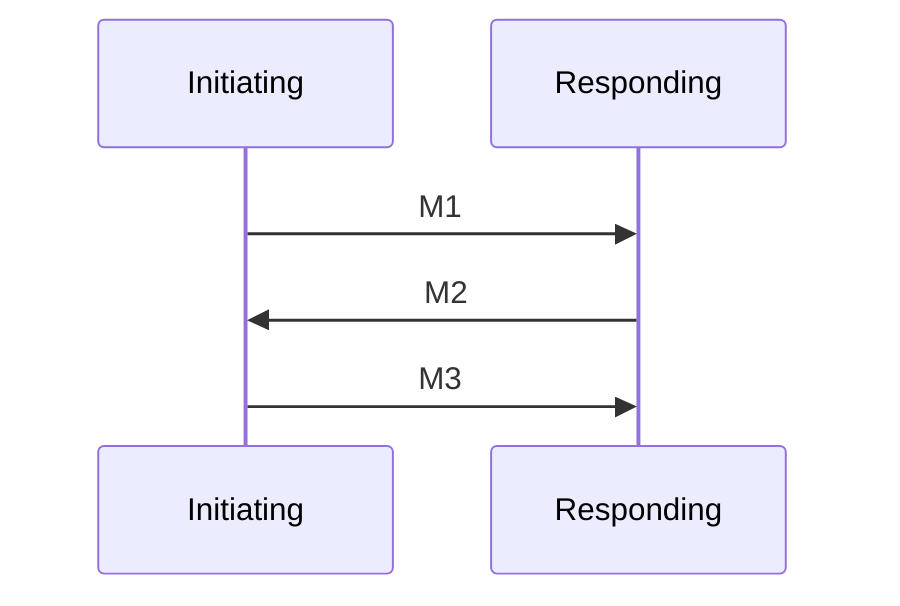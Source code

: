 sequenceDiagram
    participant Initiating
    participant Responding
    Initiating->>Responding: M1
    Responding->>Initiating: M2
    Initiating->>Responding: M3